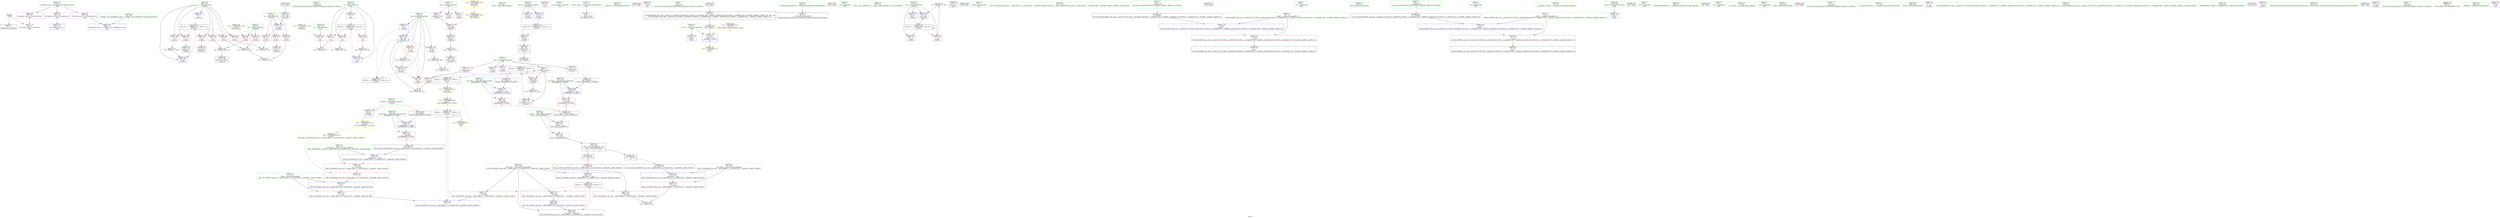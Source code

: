 digraph "SVFG" {
	label="SVFG";

	Node0x562f67ac82b0 [shape=record,color=grey,label="{NodeID: 0\nNullPtr}"];
	Node0x562f67ac82b0 -> Node0x562f67ad5320[style=solid];
	Node0x562f67ac82b0 -> Node0x562f67ada0c0[style=solid];
	Node0x562f67ad4460 [shape=record,color=red,label="{NodeID: 97\n126\<--91\n\<--n\n_Z5solvev\n}"];
	Node0x562f67ad4460 -> Node0x562f67ae1100[style=solid];
	Node0x562f67ad1bc0 [shape=record,color=green,label="{NodeID: 14\n146\<--1\n\<--dummyObj\nCan only get source location for instruction, argument, global var or function.}"];
	Node0x562f67aeefc0 [shape=record,color=yellow,style=double,label="{NodeID: 277\n37V_1 = ENCHI(MR_37V_0)\npts\{232 \}\nFun[main]}"];
	Node0x562f67aeefc0 -> Node0x562f67ad9470[style=dashed];
	Node0x562f67ad3fa0 [shape=record,color=red,label="{NodeID: 111\n139\<--138\n\<--arrayidx3\n_Z5solvev\n}"];
	Node0x562f67ad3fa0 -> Node0x562f67ad5ba0[style=solid];
	Node0x562f67ad2960 [shape=record,color=green,label="{NodeID: 28\n81\<--82\natan2\<--atan2_field_insensitive\n}"];
	Node0x562f67ad9b80 [shape=record,color=red,label="{NodeID: 125\n284\<--271\n\<--__tmp\n_ZSt8__fill_aIPiiEN9__gnu_cxx11__enable_ifIXsr11__is_scalarIT0_EE7__valueEvE6__typeET_S6_RKS3_\n}"];
	Node0x562f67ad9b80 -> Node0x562f67adb610[style=solid];
	Node0x562f67ad3610 [shape=record,color=green,label="{NodeID: 42\n200\<--201\n__first.addr\<--__first.addr_field_insensitive\n_ZSt4fillIPiiEvT_S1_RKT0_\n}"];
	Node0x562f67ad3610 -> Node0x562f67ad4140[style=solid];
	Node0x562f67ad3610 -> Node0x562f67adadf0[style=solid];
	Node0x562f67adfc00 [shape=record,color=grey,label="{NodeID: 222\n178 = Binary(177, 146, )\n}"];
	Node0x562f67adfc00 -> Node0x562f67adac50[style=solid];
	Node0x562f67ada770 [shape=record,color=blue,label="{NodeID: 139\n99\<--61\ni\<--\n_Z5solvev\n}"];
	Node0x562f67ada770 -> Node0x562f67aea760[style=dashed];
	Node0x562f67ad5220 [shape=record,color=green,label="{NodeID: 56\n32\<--300\n_GLOBAL__sub_I_BudAlNik_0_0.cpp\<--_GLOBAL__sub_I_BudAlNik_0_0.cpp_field_insensitive\n}"];
	Node0x562f67ad5220 -> Node0x562f67ad9fc0[style=solid];
	Node0x562f67af22c0 [shape=record,color=yellow,style=double,label="{NodeID: 319\n8V_2 = CSCHI(MR_8V_1)\npts\{16 \}\nCS[]|{<s0>7}}"];
	Node0x562f67af22c0:s0 -> Node0x562f67ae9860[style=dashed,color=blue];
	Node0x562f67ae1100 [shape=record,color=grey,label="{NodeID: 236\n127 = cmp(125, 126, )\n}"];
	Node0x562f67adb2d0 [shape=record,color=blue,label="{NodeID: 153\n265\<--262\n__first.addr\<--__first\n_ZSt8__fill_aIPiiEN9__gnu_cxx11__enable_ifIXsr11__is_scalarIT0_EE7__valueEvE6__typeET_S6_RKS3_\n}"];
	Node0x562f67adb2d0 -> Node0x562f67ae9360[style=dashed];
	Node0x562f67ad5e10 [shape=record,color=black,label="{NodeID: 70\n86\<--189\n_Z5solvev_ret\<--\n_Z5solvev\n|{<s0>18}}"];
	Node0x562f67ad5e10:s0 -> Node0x562f67affd80[style=solid,color=blue];
	Node0x562f67aff900 [shape=record,color=black,label="{NodeID: 333\n214 = PHI(293, )\n|{<s0>13}}"];
	Node0x562f67aff900:s0 -> Node0x562f67afed90[style=solid,color=red];
	Node0x562f67aec060 [shape=record,color=black,label="{NodeID: 250\nMR_39V_3 = PHI(MR_39V_4, MR_39V_2, )\npts\{234 \}\n}"];
	Node0x562f67aec060 -> Node0x562f67ad9500[style=dashed];
	Node0x562f67aec060 -> Node0x562f67ad95d0[style=dashed];
	Node0x562f67aec060 -> Node0x562f67ad96a0[style=dashed];
	Node0x562f67aec060 -> Node0x562f67adb200[style=dashed];
	Node0x562f67ad6970 [shape=record,color=purple,label="{NodeID: 84\n244\<--26\n\<--.str.5\nmain\n}"];
	Node0x562f67ad0680 [shape=record,color=green,label="{NodeID: 1\n7\<--1\n__dso_handle\<--dummyObj\nGlob }"];
	Node0x562f67ad4530 [shape=record,color=red,label="{NodeID: 98\n152\<--91\n\<--n\n_Z5solvev\n}"];
	Node0x562f67ad4530 -> Node0x562f67ae1280[style=solid];
	Node0x562f67ad1cc0 [shape=record,color=green,label="{NodeID: 15\n4\<--6\n_ZStL8__ioinit\<--_ZStL8__ioinit_field_insensitive\nGlob }"];
	Node0x562f67ad1cc0 -> Node0x562f67ad5fb0[style=solid];
	Node0x562f67ad4070 [shape=record,color=red,label="{NodeID: 112\n169\<--168\n\<--arrayidx13\n_Z5solvev\n}"];
	Node0x562f67ad4070 -> Node0x562f67adfd80[style=solid];
	Node0x562f67ad2a60 [shape=record,color=green,label="{NodeID: 29\n84\<--85\n_Z5solvev\<--_Z5solvev_field_insensitive\n}"];
	Node0x562f67ad9c50 [shape=record,color=red,label="{NodeID: 126\n277\<--276\n\<--\n_ZSt8__fill_aIPiiEN9__gnu_cxx11__enable_ifIXsr11__is_scalarIT0_EE7__valueEvE6__typeET_S6_RKS3_\n}"];
	Node0x562f67ad9c50 -> Node0x562f67adb540[style=solid];
	Node0x562f67ad36e0 [shape=record,color=green,label="{NodeID: 43\n202\<--203\n__last.addr\<--__last.addr_field_insensitive\n_ZSt4fillIPiiEvT_S1_RKT0_\n}"];
	Node0x562f67ad36e0 -> Node0x562f67ad4210[style=solid];
	Node0x562f67ad36e0 -> Node0x562f67adaec0[style=solid];
	Node0x562f67adfd80 [shape=record,color=grey,label="{NodeID: 223\n170 = Binary(169, 146, )\n}"];
	Node0x562f67adfd80 -> Node0x562f67adaab0[style=solid];
	Node0x562f67ada840 [shape=record,color=blue,label="{NodeID: 140\n95\<--134\nbal\<--sub\n_Z5solvev\n}"];
	Node0x562f67ada840 -> Node0x562f67ad4600[style=dashed];
	Node0x562f67ada840 -> Node0x562f67ad46d0[style=dashed];
	Node0x562f67ada840 -> Node0x562f67ad47a0[style=dashed];
	Node0x562f67ada840 -> Node0x562f67ada840[style=dashed];
	Node0x562f67ada840 -> Node0x562f67ada9e0[style=dashed];
	Node0x562f67ada840 -> Node0x562f67ae8960[style=dashed];
	Node0x562f67ad5320 [shape=record,color=black,label="{NodeID: 57\n2\<--3\ndummyVal\<--dummyVal\n}"];
	Node0x562f67ae1280 [shape=record,color=grey,label="{NodeID: 237\n153 = cmp(151, 152, )\n}"];
	Node0x562f67adb3a0 [shape=record,color=blue,label="{NodeID: 154\n267\<--263\n__last.addr\<--__last\n_ZSt8__fill_aIPiiEN9__gnu_cxx11__enable_ifIXsr11__is_scalarIT0_EE7__valueEvE6__typeET_S6_RKS3_\n}"];
	Node0x562f67adb3a0 -> Node0x562f67ad99e0[style=dashed];
	Node0x562f67ad5ee0 [shape=record,color=black,label="{NodeID: 71\n293\<--298\n_ZSt12__niter_baseIPiET_S1__ret\<--\n_ZSt12__niter_baseIPiET_S1_\n|{<s0>11|<s1>12}}"];
	Node0x562f67ad5ee0:s0 -> Node0x562f67aff640[style=solid,color=blue];
	Node0x562f67ad5ee0:s1 -> Node0x562f67aff900[style=solid,color=blue];
	Node0x562f67affa40 [shape=record,color=black,label="{NodeID: 334\n237 = PHI()\n}"];
	Node0x562f67ad6a40 [shape=record,color=purple,label="{NodeID: 85\n249\<--28\n\<--.str.6\nmain\n}"];
	Node0x562f67ad0710 [shape=record,color=green,label="{NodeID: 2\n9\<--1\n\<--dummyObj\nCan only get source location for instruction, argument, global var or function.}"];
	Node0x562f67ad4600 [shape=record,color=red,label="{NodeID: 99\n133\<--95\n\<--bal\n_Z5solvev\n}"];
	Node0x562f67ad4600 -> Node0x562f67ae0980[style=solid];
	Node0x562f67ad1dc0 [shape=record,color=green,label="{NodeID: 16\n8\<--10\n_ZL2PI\<--_ZL2PI_field_insensitive\nGlob }"];
	Node0x562f67ad1dc0 -> Node0x562f67ad9df0[style=solid];
	Node0x562f67ad1dc0 -> Node0x562f67ada1c0[style=solid];
	Node0x562f67aef180 [shape=record,color=yellow,style=double,label="{NodeID: 279\n24V_1 = ENCHI(MR_24V_0)\npts\{130000 \}\nFun[main]|{<s0>18}}"];
	Node0x562f67aef180:s0 -> Node0x562f67aeecf0[style=dashed,color=red];
	Node0x562f67ad4140 [shape=record,color=red,label="{NodeID: 113\n209\<--200\n\<--__first.addr\n_ZSt4fillIPiiEvT_S1_RKT0_\n|{<s0>11}}"];
	Node0x562f67ad4140:s0 -> Node0x562f67b00c70[style=solid,color=red];
	Node0x562f67ad2b60 [shape=record,color=green,label="{NodeID: 30\n87\<--88\nretval\<--retval_field_insensitive\n_Z5solvev\n}"];
	Node0x562f67ad2b60 -> Node0x562f67ad7150[style=solid];
	Node0x562f67ad2b60 -> Node0x562f67ada910[style=solid];
	Node0x562f67ad2b60 -> Node0x562f67adad20[style=solid];
	Node0x562f67ad9d20 [shape=record,color=red,label="{NodeID: 127\n298\<--295\n\<--__it.addr\n_ZSt12__niter_baseIPiET_S1_\n}"];
	Node0x562f67ad9d20 -> Node0x562f67ad5ee0[style=solid];
	Node0x562f67ad37b0 [shape=record,color=green,label="{NodeID: 44\n204\<--205\n__value.addr\<--__value.addr_field_insensitive\n_ZSt4fillIPiiEvT_S1_RKT0_\n}"];
	Node0x562f67ad37b0 -> Node0x562f67ad93e0[style=solid];
	Node0x562f67ad37b0 -> Node0x562f67adaf90[style=solid];
	Node0x562f67adff00 [shape=record,color=grey,label="{NodeID: 224\n166 = Binary(164, 165, )\n}"];
	Node0x562f67adff00 -> Node0x562f67ad5d40[style=solid];
	Node0x562f67ada910 [shape=record,color=blue,label="{NodeID: 141\n87\<--61\nretval\<--\n_Z5solvev\n}"];
	Node0x562f67ada910 -> Node0x562f67ae8460[style=dashed];
	Node0x562f67ad5420 [shape=record,color=black,label="{NodeID: 58\n43\<--44\n\<--_ZNSt8ios_base4InitD1Ev\nCan only get source location for instruction, argument, global var or function.}"];
	Node0x562f67af2580 [shape=record,color=yellow,style=double,label="{NodeID: 321\n2V_2 = CSCHI(MR_2V_1)\npts\{10 \}\nCS[]}"];
	Node0x562f67ae8460 [shape=record,color=black,label="{NodeID: 238\nMR_10V_3 = PHI(MR_10V_4, MR_10V_2, )\npts\{88 \}\n}"];
	Node0x562f67ae8460 -> Node0x562f67ad7150[style=dashed];
	Node0x562f67adb470 [shape=record,color=blue,label="{NodeID: 155\n269\<--264\n__value.addr\<--__value\n_ZSt8__fill_aIPiiEN9__gnu_cxx11__enable_ifIXsr11__is_scalarIT0_EE7__valueEvE6__typeET_S6_RKS3_\n}"];
	Node0x562f67adb470 -> Node0x562f67ad9ab0[style=dashed];
	Node0x562f67ad5fb0 [shape=record,color=purple,label="{NodeID: 72\n41\<--4\n\<--_ZStL8__ioinit\n__cxx_global_var_init\n}"];
	Node0x562f67affb10 [shape=record,color=black,label="{NodeID: 335\n245 = PHI()\n}"];
	Node0x562f67ad6b10 [shape=record,color=purple,label="{NodeID: 86\n305\<--30\nllvm.global_ctors_0\<--llvm.global_ctors\nGlob }"];
	Node0x562f67ad6b10 -> Node0x562f67ad9ec0[style=solid];
	Node0x562f67ad0ad0 [shape=record,color=green,label="{NodeID: 3\n17\<--1\n.str\<--dummyObj\nGlob }"];
	Node0x562f67aee5c0 [shape=record,color=yellow,style=double,label="{NodeID: 266\n8V_1 = ENCHI(MR_8V_0)\npts\{16 \}\nFun[_Z5solvev]|{<s0>7}}"];
	Node0x562f67aee5c0:s0 -> Node0x562f67aee130[style=dashed,color=red];
	Node0x562f67ad46d0 [shape=record,color=red,label="{NodeID: 100\n144\<--95\n\<--bal\n_Z5solvev\n}"];
	Node0x562f67ad46d0 -> Node0x562f67ae0380[style=solid];
	Node0x562f67ad1ec0 [shape=record,color=green,label="{NodeID: 17\n11\<--13\nbuf\<--buf_field_insensitive\nGlob }"];
	Node0x562f67ad1ec0 -> Node0x562f67ad6080[style=solid];
	Node0x562f67ad1ec0 -> Node0x562f67ad6150[style=solid];
	Node0x562f67ad1ec0 -> Node0x562f67ad6220[style=solid];
	Node0x562f67ad4210 [shape=record,color=red,label="{NodeID: 114\n213\<--202\n\<--__last.addr\n_ZSt4fillIPiiEvT_S1_RKT0_\n|{<s0>12}}"];
	Node0x562f67ad4210:s0 -> Node0x562f67b00c70[style=solid,color=red];
	Node0x562f67ad2c30 [shape=record,color=green,label="{NodeID: 31\n89\<--90\nsz\<--sz_field_insensitive\n_Z5solvev\n}"];
	Node0x562f67ad2c30 -> Node0x562f67ad7220[style=solid];
	Node0x562f67ad2c30 -> Node0x562f67ad72f0[style=solid];
	Node0x562f67ad9df0 [shape=record,color=blue,label="{NodeID: 128\n8\<--9\n_ZL2PI\<--\nGlob }"];
	Node0x562f67ad3880 [shape=record,color=green,label="{NodeID: 45\n211\<--212\n_ZSt12__niter_baseIPiET_S1_\<--_ZSt12__niter_baseIPiET_S1__field_insensitive\n}"];
	Node0x562f67ae0080 [shape=record,color=grey,label="{NodeID: 225\n173 = Binary(172, 146, )\n}"];
	Node0x562f67ae0080 -> Node0x562f67adab80[style=solid];
	Node0x562f67ada9e0 [shape=record,color=blue,label="{NodeID: 142\n95\<--162\nbal\<--inc\n_Z5solvev\n}"];
	Node0x562f67ada9e0 -> Node0x562f67ad4600[style=dashed];
	Node0x562f67ada9e0 -> Node0x562f67ada840[style=dashed];
	Node0x562f67ada9e0 -> Node0x562f67ae8960[style=dashed];
	Node0x562f67ad5520 [shape=record,color=black,label="{NodeID: 59\n228\<--61\nmain_ret\<--\nmain\n}"];
	Node0x562f67afd1d0 [shape=record,color=black,label="{NodeID: 322\n262 = PHI(210, )\n0th arg _ZSt8__fill_aIPiiEN9__gnu_cxx11__enable_ifIXsr11__is_scalarIT0_EE7__valueEvE6__typeET_S6_RKS3_ }"];
	Node0x562f67afd1d0 -> Node0x562f67adb2d0[style=solid];
	Node0x562f67ae8960 [shape=record,color=black,label="{NodeID: 239\nMR_18V_7 = PHI(MR_18V_3, MR_18V_4, )\npts\{96 \}\n}"];
	Node0x562f67adb540 [shape=record,color=blue,label="{NodeID: 156\n271\<--277\n__tmp\<--\n_ZSt8__fill_aIPiiEN9__gnu_cxx11__enable_ifIXsr11__is_scalarIT0_EE7__valueEvE6__typeET_S6_RKS3_\n}"];
	Node0x562f67adb540 -> Node0x562f67ad9b80[style=dashed];
	Node0x562f67ad6080 [shape=record,color=purple,label="{NodeID: 73\n102\<--11\n\<--buf\n_Z5solvev\n}"];
	Node0x562f67affbe0 [shape=record,color=black,label="{NodeID: 336\n248 = PHI()\n}"];
	Node0x562f67aed190 [shape=record,color=yellow,style=double,label="{NodeID: 253\n16V_1 = ENCHI(MR_16V_0)\npts\{94 \}\nFun[_ZSt8__fill_aIPiiEN9__gnu_cxx11__enable_ifIXsr11__is_scalarIT0_EE7__valueEvE6__typeET_S6_RKS3_]}"];
	Node0x562f67aed190 -> Node0x562f67ad9c50[style=dashed];
	Node0x562f67ad6c10 [shape=record,color=purple,label="{NodeID: 87\n306\<--30\nllvm.global_ctors_1\<--llvm.global_ctors\nGlob }"];
	Node0x562f67ad6c10 -> Node0x562f67ad9fc0[style=solid];
	Node0x562f67ad0b90 [shape=record,color=green,label="{NodeID: 4\n19\<--1\n_ZSt4cout\<--dummyObj\nGlob }"];
	Node0x562f67ad47a0 [shape=record,color=red,label="{NodeID: 101\n161\<--95\n\<--bal\n_Z5solvev\n}"];
	Node0x562f67ad47a0 -> Node0x562f67ae0500[style=solid];
	Node0x562f67ad1fc0 [shape=record,color=green,label="{NodeID: 18\n14\<--16\nhere\<--here_field_insensitive\nGlob }"];
	Node0x562f67ad1fc0 -> Node0x562f67ad62f0[style=solid];
	Node0x562f67ad1fc0 -> Node0x562f67ad63c0[style=solid];
	Node0x562f67ad1fc0 -> Node0x562f67ad6490[style=solid];
	Node0x562f67ad1fc0 -> Node0x562f67ad6560[style=solid];
	Node0x562f67ad1fc0 -> Node0x562f67ad6ee0[style=solid];
	Node0x562f67ad93e0 [shape=record,color=red,label="{NodeID: 115\n215\<--204\n\<--__value.addr\n_ZSt4fillIPiiEvT_S1_RKT0_\n|{<s0>13}}"];
	Node0x562f67ad93e0:s0 -> Node0x562f67affe90[style=solid,color=red];
	Node0x562f67ad2d00 [shape=record,color=green,label="{NodeID: 32\n91\<--92\nn\<--n_field_insensitive\n_Z5solvev\n}"];
	Node0x562f67ad2d00 -> Node0x562f67ad4390[style=solid];
	Node0x562f67ad2d00 -> Node0x562f67ad4460[style=solid];
	Node0x562f67ad2d00 -> Node0x562f67ad4530[style=solid];
	Node0x562f67ad2d00 -> Node0x562f67ada430[style=solid];
	Node0x562f67ad9ec0 [shape=record,color=blue,label="{NodeID: 129\n305\<--31\nllvm.global_ctors_0\<--\nGlob }"];
	Node0x562f67ad3980 [shape=record,color=green,label="{NodeID: 46\n217\<--218\n_ZSt8__fill_aIPiiEN9__gnu_cxx11__enable_ifIXsr11__is_scalarIT0_EE7__valueEvE6__typeET_S6_RKS3_\<--_ZSt8__fill_aIPiiEN9__gnu_cxx11__enable_ifIXsr11__is_scalarIT0_EE7__valueEvE6__typeET_S6_RKS3__field_insensitive\n}"];
	Node0x562f67ae0200 [shape=record,color=grey,label="{NodeID: 226\n151 = Binary(149, 150, )\n}"];
	Node0x562f67ae0200 -> Node0x562f67ae1280[style=solid];
	Node0x562f67adaab0 [shape=record,color=blue,label="{NodeID: 143\n168\<--170\narrayidx13\<--inc14\n_Z5solvev\n}"];
	Node0x562f67adaab0 -> Node0x562f67ae9860[style=dashed];
	Node0x562f67ad55f0 [shape=record,color=black,label="{NodeID: 60\n77\<--76\nconv\<--\n_ZSt5atan2IiiEN9__gnu_cxx11__promote_2IT_T0_NS0_9__promoteIS2_Xsr3std12__is_integerIS2_EE7__valueEE6__typeENS4_IS3_Xsr3std12__is_integerIS3_EE7__valueEE6__typeEE6__typeES2_S3_\n}"];
	Node0x562f67afed90 [shape=record,color=black,label="{NodeID: 323\n263 = PHI(214, )\n1st arg _ZSt8__fill_aIPiiEN9__gnu_cxx11__enable_ifIXsr11__is_scalarIT0_EE7__valueEvE6__typeET_S6_RKS3_ }"];
	Node0x562f67afed90 -> Node0x562f67adb3a0[style=solid];
	Node0x562f67ae8e60 [shape=record,color=black,label="{NodeID: 240\nMR_8V_2 = PHI(MR_8V_3, MR_8V_1, )\npts\{16 \}\n|{|<s1>13}}"];
	Node0x562f67ae8e60 -> Node0x562f67adb610[style=dashed];
	Node0x562f67ae8e60:s1 -> Node0x562f67af22c0[style=dashed,color=blue];
	Node0x562f67adb610 [shape=record,color=blue,label="{NodeID: 157\n285\<--284\n\<--\n_ZSt8__fill_aIPiiEN9__gnu_cxx11__enable_ifIXsr11__is_scalarIT0_EE7__valueEvE6__typeET_S6_RKS3_\n}"];
	Node0x562f67adb610 -> Node0x562f67ae8e60[style=dashed];
	Node0x562f67ad6150 [shape=record,color=purple,label="{NodeID: 74\n106\<--11\n\<--buf\n_Z5solvev\n}"];
	Node0x562f67affcb0 [shape=record,color=black,label="{NodeID: 337\n250 = PHI()\n}"];
	Node0x562f67ad6d10 [shape=record,color=purple,label="{NodeID: 88\n307\<--30\nllvm.global_ctors_2\<--llvm.global_ctors\nGlob }"];
	Node0x562f67ad6d10 -> Node0x562f67ada0c0[style=solid];
	Node0x562f67ad1480 [shape=record,color=green,label="{NodeID: 5\n20\<--1\n.str.2\<--dummyObj\nGlob }"];
	Node0x562f67aee7b0 [shape=record,color=yellow,style=double,label="{NodeID: 268\n12V_1 = ENCHI(MR_12V_0)\npts\{90 \}\nFun[_Z5solvev]}"];
	Node0x562f67aee7b0 -> Node0x562f67ad7220[style=dashed];
	Node0x562f67aee7b0 -> Node0x562f67ad72f0[style=dashed];
	Node0x562f67ad4870 [shape=record,color=red,label="{NodeID: 102\n172\<--97\n\<--ans\n_Z5solvev\n}"];
	Node0x562f67ad4870 -> Node0x562f67ae0080[style=solid];
	Node0x562f67ad20c0 [shape=record,color=green,label="{NodeID: 19\n30\<--34\nllvm.global_ctors\<--llvm.global_ctors_field_insensitive\nGlob }"];
	Node0x562f67ad20c0 -> Node0x562f67ad6b10[style=solid];
	Node0x562f67ad20c0 -> Node0x562f67ad6c10[style=solid];
	Node0x562f67ad20c0 -> Node0x562f67ad6d10[style=solid];
	Node0x562f67ad9470 [shape=record,color=red,label="{NodeID: 116\n241\<--231\n\<--t\nmain\n}"];
	Node0x562f67ad9470 -> Node0x562f67ae0b00[style=solid];
	Node0x562f67ad2dd0 [shape=record,color=green,label="{NodeID: 33\n93\<--94\nref.tmp\<--ref.tmp_field_insensitive\n_Z5solvev\n|{|<s1>7}}"];
	Node0x562f67ad2dd0 -> Node0x562f67ada500[style=solid];
	Node0x562f67ad2dd0:s1 -> Node0x562f67b00a40[style=solid,color=red];
	Node0x562f67ad9fc0 [shape=record,color=blue,label="{NodeID: 130\n306\<--32\nllvm.global_ctors_1\<--_GLOBAL__sub_I_BudAlNik_0_0.cpp\nGlob }"];
	Node0x562f67ad3a80 [shape=record,color=green,label="{NodeID: 47\n226\<--227\nmain\<--main_field_insensitive\n}"];
	Node0x562f67ae0380 [shape=record,color=grey,label="{NodeID: 227\n145 = Binary(144, 146, )\n}"];
	Node0x562f67ae0380 -> Node0x562f67ae0e00[style=solid];
	Node0x562f67adab80 [shape=record,color=blue,label="{NodeID: 144\n97\<--173\nans\<--inc15\n_Z5solvev\n}"];
	Node0x562f67adab80 -> Node0x562f67aea260[style=dashed];
	Node0x562f67ad56c0 [shape=record,color=black,label="{NodeID: 61\n79\<--78\nconv1\<--\n_ZSt5atan2IiiEN9__gnu_cxx11__promote_2IT_T0_NS0_9__promoteIS2_Xsr3std12__is_integerIS2_EE7__valueEE6__typeENS4_IS3_Xsr3std12__is_integerIS3_EE7__valueEE6__typeEE6__typeES2_S3_\n}"];
	Node0x562f67afee90 [shape=record,color=black,label="{NodeID: 324\n60 = PHI(67, )\n}"];
	Node0x562f67afee90 -> Node0x562f67ada1c0[style=solid];
	Node0x562f67ae9360 [shape=record,color=black,label="{NodeID: 241\nMR_44V_3 = PHI(MR_44V_4, MR_44V_2, )\npts\{266 \}\n}"];
	Node0x562f67ae9360 -> Node0x562f67ad9770[style=dashed];
	Node0x562f67ae9360 -> Node0x562f67ad9840[style=dashed];
	Node0x562f67ae9360 -> Node0x562f67ad9910[style=dashed];
	Node0x562f67ae9360 -> Node0x562f67adb6e0[style=dashed];
	Node0x562f67adb6e0 [shape=record,color=blue,label="{NodeID: 158\n265\<--289\n__first.addr\<--incdec.ptr\n_ZSt8__fill_aIPiiEN9__gnu_cxx11__enable_ifIXsr11__is_scalarIT0_EE7__valueEvE6__typeET_S6_RKS3_\n}"];
	Node0x562f67adb6e0 -> Node0x562f67ae9360[style=dashed];
	Node0x562f67ad6220 [shape=record,color=purple,label="{NodeID: 75\n138\<--11\narrayidx3\<--buf\n_Z5solvev\n}"];
	Node0x562f67ad6220 -> Node0x562f67ad3fa0[style=solid];
	Node0x562f67affd80 [shape=record,color=black,label="{NodeID: 338\n251 = PHI(86, )\n}"];
	Node0x562f67ad6e10 [shape=record,color=purple,label="{NodeID: 89\n289\<--288\nincdec.ptr\<--\n_ZSt8__fill_aIPiiEN9__gnu_cxx11__enable_ifIXsr11__is_scalarIT0_EE7__valueEvE6__typeET_S6_RKS3_\n}"];
	Node0x562f67ad6e10 -> Node0x562f67adb6e0[style=solid];
	Node0x562f67ad1510 [shape=record,color=green,label="{NodeID: 6\n22\<--1\n.str.3\<--dummyObj\nGlob }"];
	Node0x562f67ad4940 [shape=record,color=red,label="{NodeID: 103\n181\<--97\n\<--ans\n_Z5solvev\n}"];
	Node0x562f67ad21c0 [shape=record,color=green,label="{NodeID: 20\n35\<--36\n__cxx_global_var_init\<--__cxx_global_var_init_field_insensitive\n}"];
	Node0x562f67ad9500 [shape=record,color=red,label="{NodeID: 117\n240\<--233\n\<--i\nmain\n}"];
	Node0x562f67ad9500 -> Node0x562f67ae0b00[style=solid];
	Node0x562f67ad2ea0 [shape=record,color=green,label="{NodeID: 34\n95\<--96\nbal\<--bal_field_insensitive\n_Z5solvev\n}"];
	Node0x562f67ad2ea0 -> Node0x562f67ad4600[style=solid];
	Node0x562f67ad2ea0 -> Node0x562f67ad46d0[style=solid];
	Node0x562f67ad2ea0 -> Node0x562f67ad47a0[style=solid];
	Node0x562f67ad2ea0 -> Node0x562f67ada5d0[style=solid];
	Node0x562f67ad2ea0 -> Node0x562f67ada840[style=solid];
	Node0x562f67ad2ea0 -> Node0x562f67ada9e0[style=solid];
	Node0x562f67ada0c0 [shape=record,color=blue, style = dotted,label="{NodeID: 131\n307\<--3\nllvm.global_ctors_2\<--dummyVal\nGlob }"];
	Node0x562f67ad4ba0 [shape=record,color=green,label="{NodeID: 48\n229\<--230\nretval\<--retval_field_insensitive\nmain\n}"];
	Node0x562f67ad4ba0 -> Node0x562f67adb060[style=solid];
	Node0x562f67ae0500 [shape=record,color=grey,label="{NodeID: 228\n162 = Binary(161, 146, )\n}"];
	Node0x562f67ae0500 -> Node0x562f67ada9e0[style=solid];
	Node0x562f67adac50 [shape=record,color=blue,label="{NodeID: 145\n99\<--178\ni\<--inc17\n_Z5solvev\n}"];
	Node0x562f67adac50 -> Node0x562f67aea760[style=dashed];
	Node0x562f67ad5790 [shape=record,color=black,label="{NodeID: 62\n67\<--80\n_ZSt5atan2IiiEN9__gnu_cxx11__promote_2IT_T0_NS0_9__promoteIS2_Xsr3std12__is_integerIS2_EE7__valueEE6__typeENS4_IS3_Xsr3std12__is_integerIS3_EE7__valueEE6__typeEE6__typeES2_S3__ret\<--call\n_ZSt5atan2IiiEN9__gnu_cxx11__promote_2IT_T0_NS0_9__promoteIS2_Xsr3std12__is_integerIS2_EE7__valueEE6__typeENS4_IS3_Xsr3std12__is_integerIS3_EE7__valueEE6__typeEE6__typeES2_S3_\n|{<s0>3}}"];
	Node0x562f67ad5790:s0 -> Node0x562f67afee90[style=solid,color=blue];
	Node0x562f67aff030 [shape=record,color=black,label="{NodeID: 325\n182 = PHI()\n}"];
	Node0x562f67ae9860 [shape=record,color=black,label="{NodeID: 242\nMR_8V_3 = PHI(MR_8V_5, MR_8V_2, )\npts\{16 \}\n|{|<s4>18}}"];
	Node0x562f67ae9860 -> Node0x562f67ad3ed0[style=dashed];
	Node0x562f67ae9860 -> Node0x562f67ad4070[style=dashed];
	Node0x562f67ae9860 -> Node0x562f67adaab0[style=dashed];
	Node0x562f67ae9860 -> Node0x562f67ae9860[style=dashed];
	Node0x562f67ae9860:s4 -> Node0x562f67aebb60[style=dashed,color=blue];
	Node0x562f67adb7b0 [shape=record,color=blue,label="{NodeID: 159\n295\<--294\n__it.addr\<--__it\n_ZSt12__niter_baseIPiET_S1_\n}"];
	Node0x562f67adb7b0 -> Node0x562f67ad9d20[style=dashed];
	Node0x562f67ad62f0 [shape=record,color=purple,label="{NodeID: 76\n114\<--14\n\<--here\n_Z5solvev\n}"];
	Node0x562f67affe90 [shape=record,color=black,label="{NodeID: 339\n264 = PHI(215, )\n2nd arg _ZSt8__fill_aIPiiEN9__gnu_cxx11__enable_ifIXsr11__is_scalarIT0_EE7__valueEvE6__typeET_S6_RKS3_ }"];
	Node0x562f67affe90 -> Node0x562f67adb470[style=solid];
	Node0x562f67ad6ee0 [shape=record,color=purple,label="{NodeID: 90\n115\<--14\nadd.ptr\<--here\n_Z5solvev\n|{<s0>7}}"];
	Node0x562f67ad6ee0:s0 -> Node0x562f67b003f0[style=solid,color=red];
	Node0x562f67ad15a0 [shape=record,color=green,label="{NodeID: 7\n24\<--1\n.str.4\<--dummyObj\nGlob }"];
	Node0x562f67ad4a10 [shape=record,color=red,label="{NodeID: 104\n125\<--99\n\<--i\n_Z5solvev\n}"];
	Node0x562f67ad4a10 -> Node0x562f67ae1100[style=solid];
	Node0x562f67ad22c0 [shape=record,color=green,label="{NodeID: 21\n39\<--40\n_ZNSt8ios_base4InitC1Ev\<--_ZNSt8ios_base4InitC1Ev_field_insensitive\n}"];
	Node0x562f67ad95d0 [shape=record,color=red,label="{NodeID: 118\n246\<--233\n\<--i\nmain\n}"];
	Node0x562f67ad95d0 -> Node0x562f67ae0680[style=solid];
	Node0x562f67ad2f70 [shape=record,color=green,label="{NodeID: 35\n97\<--98\nans\<--ans_field_insensitive\n_Z5solvev\n}"];
	Node0x562f67ad2f70 -> Node0x562f67ad4870[style=solid];
	Node0x562f67ad2f70 -> Node0x562f67ad4940[style=solid];
	Node0x562f67ad2f70 -> Node0x562f67ada6a0[style=solid];
	Node0x562f67ad2f70 -> Node0x562f67adab80[style=solid];
	Node0x562f67ada1c0 [shape=record,color=blue,label="{NodeID: 132\n8\<--60\n_ZL2PI\<--call\n__cxx_global_var_init.1\n|{<s0>20}}"];
	Node0x562f67ada1c0:s0 -> Node0x562f67af2580[style=dashed,color=blue];
	Node0x562f67ad4c70 [shape=record,color=green,label="{NodeID: 49\n231\<--232\nt\<--t_field_insensitive\nmain\n}"];
	Node0x562f67ad4c70 -> Node0x562f67ad9470[style=solid];
	Node0x562f67ae0680 [shape=record,color=grey,label="{NodeID: 229\n247 = Binary(246, 146, )\n}"];
	Node0x562f67adad20 [shape=record,color=blue,label="{NodeID: 146\n87\<--61\nretval\<--\n_Z5solvev\n}"];
	Node0x562f67adad20 -> Node0x562f67ae8460[style=dashed];
	Node0x562f67ad5860 [shape=record,color=black,label="{NodeID: 63\n110\<--107\nconv\<--call1\n_Z5solvev\n}"];
	Node0x562f67ad5860 -> Node0x562f67ada430[style=solid];
	Node0x562f67aff100 [shape=record,color=black,label="{NodeID: 326\n42 = PHI()\n}"];
	Node0x562f67ad63c0 [shape=record,color=purple,label="{NodeID: 77\n117\<--14\n\<--here\n_Z5solvev\n|{<s0>7}}"];
	Node0x562f67ad63c0:s0 -> Node0x562f67b002b0[style=solid,color=red];
	Node0x562f67b00030 [shape=record,color=black,label="{NodeID: 340\n68 = PHI(61, )\n0th arg _ZSt5atan2IiiEN9__gnu_cxx11__promote_2IT_T0_NS0_9__promoteIS2_Xsr3std12__is_integerIS2_EE7__valueEE6__typeENS4_IS3_Xsr3std12__is_integerIS3_EE7__valueEE6__typeEE6__typeES2_S3_ }"];
	Node0x562f67b00030 -> Node0x562f67ada290[style=solid];
	Node0x562f67ad6fb0 [shape=record,color=red,label="{NodeID: 91\n76\<--70\n\<--__y.addr\n_ZSt5atan2IiiEN9__gnu_cxx11__promote_2IT_T0_NS0_9__promoteIS2_Xsr3std12__is_integerIS2_EE7__valueEE6__typeENS4_IS3_Xsr3std12__is_integerIS3_EE7__valueEE6__typeEE6__typeES2_S3_\n}"];
	Node0x562f67ad6fb0 -> Node0x562f67ad55f0[style=solid];
	Node0x562f67ad1630 [shape=record,color=green,label="{NodeID: 8\n26\<--1\n.str.5\<--dummyObj\nGlob }"];
	Node0x562f67ad4ae0 [shape=record,color=red,label="{NodeID: 105\n129\<--99\n\<--i\n_Z5solvev\n}"];
	Node0x562f67ad4ae0 -> Node0x562f67ad5a00[style=solid];
	Node0x562f67ad23c0 [shape=record,color=green,label="{NodeID: 22\n45\<--46\n__cxa_atexit\<--__cxa_atexit_field_insensitive\n}"];
	Node0x562f67ad96a0 [shape=record,color=red,label="{NodeID: 119\n253\<--233\n\<--i\nmain\n}"];
	Node0x562f67ad96a0 -> Node0x562f67ae0800[style=solid];
	Node0x562f67ad3040 [shape=record,color=green,label="{NodeID: 36\n99\<--100\ni\<--i_field_insensitive\n_Z5solvev\n}"];
	Node0x562f67ad3040 -> Node0x562f67ad4a10[style=solid];
	Node0x562f67ad3040 -> Node0x562f67ad4ae0[style=solid];
	Node0x562f67ad3040 -> Node0x562f67ad3b90[style=solid];
	Node0x562f67ad3040 -> Node0x562f67ad3c60[style=solid];
	Node0x562f67ad3040 -> Node0x562f67ad3d30[style=solid];
	Node0x562f67ad3040 -> Node0x562f67ad3e00[style=solid];
	Node0x562f67ad3040 -> Node0x562f67ada770[style=solid];
	Node0x562f67ad3040 -> Node0x562f67adac50[style=solid];
	Node0x562f67ada290 [shape=record,color=blue,label="{NodeID: 133\n70\<--68\n__y.addr\<--__y\n_ZSt5atan2IiiEN9__gnu_cxx11__promote_2IT_T0_NS0_9__promoteIS2_Xsr3std12__is_integerIS2_EE7__valueEE6__typeENS4_IS3_Xsr3std12__is_integerIS3_EE7__valueEE6__typeEE6__typeES2_S3_\n}"];
	Node0x562f67ada290 -> Node0x562f67ad6fb0[style=dashed];
	Node0x562f67ad4d40 [shape=record,color=green,label="{NodeID: 50\n233\<--234\ni\<--i_field_insensitive\nmain\n}"];
	Node0x562f67ad4d40 -> Node0x562f67ad9500[style=solid];
	Node0x562f67ad4d40 -> Node0x562f67ad95d0[style=solid];
	Node0x562f67ad4d40 -> Node0x562f67ad96a0[style=solid];
	Node0x562f67ad4d40 -> Node0x562f67adb130[style=solid];
	Node0x562f67ad4d40 -> Node0x562f67adb200[style=solid];
	Node0x562f67ae0800 [shape=record,color=grey,label="{NodeID: 230\n254 = Binary(253, 146, )\n}"];
	Node0x562f67ae0800 -> Node0x562f67adb200[style=solid];
	Node0x562f67adadf0 [shape=record,color=blue,label="{NodeID: 147\n200\<--197\n__first.addr\<--__first\n_ZSt4fillIPiiEvT_S1_RKT0_\n}"];
	Node0x562f67adadf0 -> Node0x562f67ad4140[style=dashed];
	Node0x562f67ad5930 [shape=record,color=black,label="{NodeID: 64\n113\<--112\nidx.ext\<--\n_Z5solvev\n}"];
	Node0x562f67aff1d0 [shape=record,color=black,label="{NodeID: 327\n80 = PHI()\n}"];
	Node0x562f67aff1d0 -> Node0x562f67ad5790[style=solid];
	Node0x562f67aea260 [shape=record,color=black,label="{NodeID: 244\nMR_20V_3 = PHI(MR_20V_5, MR_20V_2, )\npts\{98 \}\n}"];
	Node0x562f67aea260 -> Node0x562f67ad4870[style=dashed];
	Node0x562f67aea260 -> Node0x562f67ad4940[style=dashed];
	Node0x562f67aea260 -> Node0x562f67adab80[style=dashed];
	Node0x562f67aea260 -> Node0x562f67aea260[style=dashed];
	Node0x562f67ad6490 [shape=record,color=purple,label="{NodeID: 78\n131\<--14\narrayidx\<--here\n_Z5solvev\n}"];
	Node0x562f67ad6490 -> Node0x562f67ad3ed0[style=solid];
	Node0x562f67b00170 [shape=record,color=black,label="{NodeID: 341\n69 = PHI(62, )\n1st arg _ZSt5atan2IiiEN9__gnu_cxx11__promote_2IT_T0_NS0_9__promoteIS2_Xsr3std12__is_integerIS2_EE7__valueEE6__typeENS4_IS3_Xsr3std12__is_integerIS3_EE7__valueEE6__typeEE6__typeES2_S3_ }"];
	Node0x562f67b00170 -> Node0x562f67ada360[style=solid];
	Node0x562f67ad7080 [shape=record,color=red,label="{NodeID: 92\n78\<--72\n\<--__x.addr\n_ZSt5atan2IiiEN9__gnu_cxx11__promote_2IT_T0_NS0_9__promoteIS2_Xsr3std12__is_integerIS2_EE7__valueEE6__typeENS4_IS3_Xsr3std12__is_integerIS3_EE7__valueEE6__typeEE6__typeES2_S3_\n}"];
	Node0x562f67ad7080 -> Node0x562f67ad56c0[style=solid];
	Node0x562f67ad16c0 [shape=record,color=green,label="{NodeID: 9\n28\<--1\n.str.6\<--dummyObj\nGlob }"];
	Node0x562f67ad3b90 [shape=record,color=red,label="{NodeID: 106\n136\<--99\n\<--i\n_Z5solvev\n}"];
	Node0x562f67ad3b90 -> Node0x562f67ad5ad0[style=solid];
	Node0x562f67ad24c0 [shape=record,color=green,label="{NodeID: 23\n44\<--50\n_ZNSt8ios_base4InitD1Ev\<--_ZNSt8ios_base4InitD1Ev_field_insensitive\n}"];
	Node0x562f67ad24c0 -> Node0x562f67ad5420[style=solid];
	Node0x562f67ad9770 [shape=record,color=red,label="{NodeID: 120\n280\<--265\n\<--__first.addr\n_ZSt8__fill_aIPiiEN9__gnu_cxx11__enable_ifIXsr11__is_scalarIT0_EE7__valueEvE6__typeET_S6_RKS3_\n}"];
	Node0x562f67ad9770 -> Node0x562f67ae0c80[style=solid];
	Node0x562f67ad3110 [shape=record,color=green,label="{NodeID: 37\n104\<--105\nscanf\<--scanf_field_insensitive\n}"];
	Node0x562f67ada360 [shape=record,color=blue,label="{NodeID: 134\n72\<--69\n__x.addr\<--__x\n_ZSt5atan2IiiEN9__gnu_cxx11__promote_2IT_T0_NS0_9__promoteIS2_Xsr3std12__is_integerIS2_EE7__valueEE6__typeENS4_IS3_Xsr3std12__is_integerIS3_EE7__valueEE6__typeEE6__typeES2_S3_\n}"];
	Node0x562f67ada360 -> Node0x562f67ad7080[style=dashed];
	Node0x562f67ad4e10 [shape=record,color=green,label="{NodeID: 51\n265\<--266\n__first.addr\<--__first.addr_field_insensitive\n_ZSt8__fill_aIPiiEN9__gnu_cxx11__enable_ifIXsr11__is_scalarIT0_EE7__valueEvE6__typeET_S6_RKS3_\n}"];
	Node0x562f67ad4e10 -> Node0x562f67ad9770[style=solid];
	Node0x562f67ad4e10 -> Node0x562f67ad9840[style=solid];
	Node0x562f67ad4e10 -> Node0x562f67ad9910[style=solid];
	Node0x562f67ad4e10 -> Node0x562f67adb2d0[style=solid];
	Node0x562f67ad4e10 -> Node0x562f67adb6e0[style=solid];
	Node0x562f67ae0980 [shape=record,color=grey,label="{NodeID: 231\n134 = Binary(133, 132, )\n}"];
	Node0x562f67ae0980 -> Node0x562f67ada840[style=solid];
	Node0x562f67adaec0 [shape=record,color=blue,label="{NodeID: 148\n202\<--198\n__last.addr\<--__last\n_ZSt4fillIPiiEvT_S1_RKT0_\n}"];
	Node0x562f67adaec0 -> Node0x562f67ad4210[style=dashed];
	Node0x562f67ad5a00 [shape=record,color=black,label="{NodeID: 65\n130\<--129\nidxprom\<--\n_Z5solvev\n}"];
	Node0x562f67aff2a0 [shape=record,color=black,label="{NodeID: 328\n103 = PHI()\n}"];
	Node0x562f67aea760 [shape=record,color=black,label="{NodeID: 245\nMR_22V_3 = PHI(MR_22V_4, MR_22V_2, )\npts\{100 \}\n}"];
	Node0x562f67aea760 -> Node0x562f67ad4a10[style=dashed];
	Node0x562f67aea760 -> Node0x562f67ad4ae0[style=dashed];
	Node0x562f67aea760 -> Node0x562f67ad3b90[style=dashed];
	Node0x562f67aea760 -> Node0x562f67ad3c60[style=dashed];
	Node0x562f67aea760 -> Node0x562f67ad3d30[style=dashed];
	Node0x562f67aea760 -> Node0x562f67ad3e00[style=dashed];
	Node0x562f67aea760 -> Node0x562f67adac50[style=dashed];
	Node0x562f67ad6560 [shape=record,color=purple,label="{NodeID: 79\n168\<--14\narrayidx13\<--here\n_Z5solvev\n}"];
	Node0x562f67ad6560 -> Node0x562f67ad4070[style=solid];
	Node0x562f67ad6560 -> Node0x562f67adaab0[style=solid];
	Node0x562f67b002b0 [shape=record,color=black,label="{NodeID: 342\n197 = PHI(117, )\n0th arg _ZSt4fillIPiiEvT_S1_RKT0_ }"];
	Node0x562f67b002b0 -> Node0x562f67adadf0[style=solid];
	Node0x562f67ad7150 [shape=record,color=red,label="{NodeID: 93\n189\<--87\n\<--retval\n_Z5solvev\n}"];
	Node0x562f67ad7150 -> Node0x562f67ad5e10[style=solid];
	Node0x562f67ad17c0 [shape=record,color=green,label="{NodeID: 10\n31\<--1\n\<--dummyObj\nCan only get source location for instruction, argument, global var or function.}"];
	Node0x562f67ad3c60 [shape=record,color=red,label="{NodeID: 107\n149\<--99\n\<--i\n_Z5solvev\n}"];
	Node0x562f67ad3c60 -> Node0x562f67ae0200[style=solid];
	Node0x562f67ad25c0 [shape=record,color=green,label="{NodeID: 24\n57\<--58\n__cxx_global_var_init.1\<--__cxx_global_var_init.1_field_insensitive\n}"];
	Node0x562f67ad9840 [shape=record,color=red,label="{NodeID: 121\n285\<--265\n\<--__first.addr\n_ZSt8__fill_aIPiiEN9__gnu_cxx11__enable_ifIXsr11__is_scalarIT0_EE7__valueEvE6__typeET_S6_RKS3_\n}"];
	Node0x562f67ad9840 -> Node0x562f67adb610[style=solid];
	Node0x562f67ad3210 [shape=record,color=green,label="{NodeID: 38\n108\<--109\nstrlen\<--strlen_field_insensitive\n}"];
	Node0x562f67ada430 [shape=record,color=blue,label="{NodeID: 135\n91\<--110\nn\<--conv\n_Z5solvev\n}"];
	Node0x562f67ada430 -> Node0x562f67ad4390[style=dashed];
	Node0x562f67ada430 -> Node0x562f67ad4460[style=dashed];
	Node0x562f67ada430 -> Node0x562f67ad4530[style=dashed];
	Node0x562f67ad4ee0 [shape=record,color=green,label="{NodeID: 52\n267\<--268\n__last.addr\<--__last.addr_field_insensitive\n_ZSt8__fill_aIPiiEN9__gnu_cxx11__enable_ifIXsr11__is_scalarIT0_EE7__valueEvE6__typeET_S6_RKS3_\n}"];
	Node0x562f67ad4ee0 -> Node0x562f67ad99e0[style=solid];
	Node0x562f67ad4ee0 -> Node0x562f67adb3a0[style=solid];
	Node0x562f67ae0b00 [shape=record,color=grey,label="{NodeID: 232\n242 = cmp(240, 241, )\n}"];
	Node0x562f67adaf90 [shape=record,color=blue,label="{NodeID: 149\n204\<--199\n__value.addr\<--__value\n_ZSt4fillIPiiEvT_S1_RKT0_\n}"];
	Node0x562f67adaf90 -> Node0x562f67ad93e0[style=dashed];
	Node0x562f67ad5ad0 [shape=record,color=black,label="{NodeID: 66\n137\<--136\nidxprom2\<--\n_Z5solvev\n}"];
	Node0x562f67aff370 [shape=record,color=black,label="{NodeID: 329\n107 = PHI()\n}"];
	Node0x562f67aff370 -> Node0x562f67ad5860[style=solid];
	Node0x562f67ad6630 [shape=record,color=purple,label="{NodeID: 80\n101\<--17\n\<--.str\n_Z5solvev\n}"];
	Node0x562f67b003f0 [shape=record,color=black,label="{NodeID: 343\n198 = PHI(115, )\n1st arg _ZSt4fillIPiiEvT_S1_RKT0_ }"];
	Node0x562f67b003f0 -> Node0x562f67adaec0[style=solid];
	Node0x562f67aee020 [shape=record,color=yellow,style=double,label="{NodeID: 260\n2V_1 = ENCHI(MR_2V_0)\npts\{10 \}\nFun[_GLOBAL__sub_I_BudAlNik_0_0.cpp]|{<s0>20}}"];
	Node0x562f67aee020:s0 -> Node0x562f67ada1c0[style=dashed,color=red];
	Node0x562f67ad7220 [shape=record,color=red,label="{NodeID: 94\n150\<--89\n\<--sz\n_Z5solvev\n}"];
	Node0x562f67ad7220 -> Node0x562f67ae0200[style=solid];
	Node0x562f67ad18c0 [shape=record,color=green,label="{NodeID: 11\n61\<--1\n\<--dummyObj\nCan only get source location for instruction, argument, global var or function.|{<s0>3}}"];
	Node0x562f67ad18c0:s0 -> Node0x562f67b00030[style=solid,color=red];
	Node0x562f67aeecf0 [shape=record,color=yellow,style=double,label="{NodeID: 274\n24V_1 = ENCHI(MR_24V_0)\npts\{130000 \}\nFun[_Z5solvev]}"];
	Node0x562f67aeecf0 -> Node0x562f67ad3fa0[style=dashed];
	Node0x562f67ad3d30 [shape=record,color=red,label="{NodeID: 108\n164\<--99\n\<--i\n_Z5solvev\n}"];
	Node0x562f67ad3d30 -> Node0x562f67adff00[style=solid];
	Node0x562f67ad26c0 [shape=record,color=green,label="{NodeID: 25\n63\<--64\n_ZSt5atan2IiiEN9__gnu_cxx11__promote_2IT_T0_NS0_9__promoteIS2_Xsr3std12__is_integerIS2_EE7__valueEE6__typeENS4_IS3_Xsr3std12__is_integerIS3_EE7__valueEE6__typeEE6__typeES2_S3_\<--_ZSt5atan2IiiEN9__gnu_cxx11__promote_2IT_T0_NS0_9__promoteIS2_Xsr3std12__is_integerIS2_EE7__valueEE6__typeENS4_IS3_Xsr3std12__is_integerIS3_EE7__valueEE6__typeEE6__typeES2_S3__field_insensitive\n}"];
	Node0x562f67ad9910 [shape=record,color=red,label="{NodeID: 122\n288\<--265\n\<--__first.addr\n_ZSt8__fill_aIPiiEN9__gnu_cxx11__enable_ifIXsr11__is_scalarIT0_EE7__valueEvE6__typeET_S6_RKS3_\n}"];
	Node0x562f67ad9910 -> Node0x562f67ad6e10[style=solid];
	Node0x562f67ad3310 [shape=record,color=green,label="{NodeID: 39\n119\<--120\n_ZSt4fillIPiiEvT_S1_RKT0_\<--_ZSt4fillIPiiEvT_S1_RKT0__field_insensitive\n}"];
	Node0x562f67ada500 [shape=record,color=blue,label="{NodeID: 136\n93\<--61\nref.tmp\<--\n_Z5solvev\n|{<s0>7}}"];
	Node0x562f67ada500:s0 -> Node0x562f67aee240[style=dashed,color=red];
	Node0x562f67ad4fb0 [shape=record,color=green,label="{NodeID: 53\n269\<--270\n__value.addr\<--__value.addr_field_insensitive\n_ZSt8__fill_aIPiiEN9__gnu_cxx11__enable_ifIXsr11__is_scalarIT0_EE7__valueEvE6__typeET_S6_RKS3_\n}"];
	Node0x562f67ad4fb0 -> Node0x562f67ad9ab0[style=solid];
	Node0x562f67ad4fb0 -> Node0x562f67adb470[style=solid];
	Node0x562f67ae0c80 [shape=record,color=grey,label="{NodeID: 233\n282 = cmp(280, 281, )\n}"];
	Node0x562f67adb060 [shape=record,color=blue,label="{NodeID: 150\n229\<--61\nretval\<--\nmain\n}"];
	Node0x562f67ad5ba0 [shape=record,color=black,label="{NodeID: 67\n140\<--139\nconv4\<--\n_Z5solvev\n}"];
	Node0x562f67ad5ba0 -> Node0x562f67ae0f80[style=solid];
	Node0x562f67aff4a0 [shape=record,color=black,label="{NodeID: 330\n156 = PHI()\n}"];
	Node0x562f67ad6700 [shape=record,color=purple,label="{NodeID: 81\n155\<--20\n\<--.str.2\n_Z5solvev\n}"];
	Node0x562f67b00a40 [shape=record,color=black,label="{NodeID: 344\n199 = PHI(93, )\n2nd arg _ZSt4fillIPiiEvT_S1_RKT0_ }"];
	Node0x562f67b00a40 -> Node0x562f67adaf90[style=solid];
	Node0x562f67aee130 [shape=record,color=yellow,style=double,label="{NodeID: 261\n8V_1 = ENCHI(MR_8V_0)\npts\{16 \}\nFun[_ZSt4fillIPiiEvT_S1_RKT0_]|{<s0>13}}"];
	Node0x562f67aee130:s0 -> Node0x562f67ae8e60[style=dashed,color=red];
	Node0x562f67ad72f0 [shape=record,color=red,label="{NodeID: 95\n165\<--89\n\<--sz\n_Z5solvev\n}"];
	Node0x562f67ad72f0 -> Node0x562f67adff00[style=solid];
	Node0x562f67ad19c0 [shape=record,color=green,label="{NodeID: 12\n62\<--1\n\<--dummyObj\nCan only get source location for instruction, argument, global var or function.|{<s0>3}}"];
	Node0x562f67ad19c0:s0 -> Node0x562f67b00170[style=solid,color=red];
	Node0x562f67ad3e00 [shape=record,color=red,label="{NodeID: 109\n177\<--99\n\<--i\n_Z5solvev\n}"];
	Node0x562f67ad3e00 -> Node0x562f67adfc00[style=solid];
	Node0x562f67ad27c0 [shape=record,color=green,label="{NodeID: 26\n70\<--71\n__y.addr\<--__y.addr_field_insensitive\n_ZSt5atan2IiiEN9__gnu_cxx11__promote_2IT_T0_NS0_9__promoteIS2_Xsr3std12__is_integerIS2_EE7__valueEE6__typeENS4_IS3_Xsr3std12__is_integerIS3_EE7__valueEE6__typeEE6__typeES2_S3_\n}"];
	Node0x562f67ad27c0 -> Node0x562f67ad6fb0[style=solid];
	Node0x562f67ad27c0 -> Node0x562f67ada290[style=solid];
	Node0x562f67ad99e0 [shape=record,color=red,label="{NodeID: 123\n281\<--267\n\<--__last.addr\n_ZSt8__fill_aIPiiEN9__gnu_cxx11__enable_ifIXsr11__is_scalarIT0_EE7__valueEvE6__typeET_S6_RKS3_\n}"];
	Node0x562f67ad99e0 -> Node0x562f67ae0c80[style=solid];
	Node0x562f67ad3410 [shape=record,color=green,label="{NodeID: 40\n157\<--158\n_ZStlsISt11char_traitsIcEERSt13basic_ostreamIcT_ES5_PKc\<--_ZStlsISt11char_traitsIcEERSt13basic_ostreamIcT_ES5_PKc_field_insensitive\n}"];
	Node0x562f67ada5d0 [shape=record,color=blue,label="{NodeID: 137\n95\<--61\nbal\<--\n_Z5solvev\n}"];
	Node0x562f67ada5d0 -> Node0x562f67ad4600[style=dashed];
	Node0x562f67ada5d0 -> Node0x562f67ada840[style=dashed];
	Node0x562f67ada5d0 -> Node0x562f67ae8960[style=dashed];
	Node0x562f67ad5080 [shape=record,color=green,label="{NodeID: 54\n271\<--272\n__tmp\<--__tmp_field_insensitive\n_ZSt8__fill_aIPiiEN9__gnu_cxx11__enable_ifIXsr11__is_scalarIT0_EE7__valueEvE6__typeET_S6_RKS3_\n}"];
	Node0x562f67ad5080 -> Node0x562f67ad9b80[style=solid];
	Node0x562f67ad5080 -> Node0x562f67adb540[style=solid];
	Node0x562f67ae0e00 [shape=record,color=grey,label="{NodeID: 234\n147 = cmp(143, 145, )\n}"];
	Node0x562f67adb130 [shape=record,color=blue,label="{NodeID: 151\n233\<--61\ni\<--\nmain\n}"];
	Node0x562f67adb130 -> Node0x562f67aec060[style=dashed];
	Node0x562f67ad5c70 [shape=record,color=black,label="{NodeID: 68\n143\<--141\nconv6\<--cmp5\n_Z5solvev\n}"];
	Node0x562f67ad5c70 -> Node0x562f67ae0e00[style=solid];
	Node0x562f67aff570 [shape=record,color=black,label="{NodeID: 331\n186 = PHI()\n}"];
	Node0x562f67ad67d0 [shape=record,color=purple,label="{NodeID: 82\n185\<--22\n\<--.str.3\n_Z5solvev\n}"];
	Node0x562f67b00c70 [shape=record,color=black,label="{NodeID: 345\n294 = PHI(209, 213, )\n0th arg _ZSt12__niter_baseIPiET_S1_ }"];
	Node0x562f67b00c70 -> Node0x562f67adb7b0[style=solid];
	Node0x562f67aee240 [shape=record,color=yellow,style=double,label="{NodeID: 262\n16V_1 = ENCHI(MR_16V_0)\npts\{94 \}\nFun[_ZSt4fillIPiiEvT_S1_RKT0_]|{<s0>13}}"];
	Node0x562f67aee240:s0 -> Node0x562f67aed190[style=dashed,color=red];
	Node0x562f67ad4390 [shape=record,color=red,label="{NodeID: 96\n112\<--91\n\<--n\n_Z5solvev\n}"];
	Node0x562f67ad4390 -> Node0x562f67ad5930[style=solid];
	Node0x562f67ad1ac0 [shape=record,color=green,label="{NodeID: 13\n142\<--1\n\<--dummyObj\nCan only get source location for instruction, argument, global var or function.}"];
	Node0x562f67ad3ed0 [shape=record,color=red,label="{NodeID: 110\n132\<--131\n\<--arrayidx\n_Z5solvev\n}"];
	Node0x562f67ad3ed0 -> Node0x562f67ae0980[style=solid];
	Node0x562f67ad2890 [shape=record,color=green,label="{NodeID: 27\n72\<--73\n__x.addr\<--__x.addr_field_insensitive\n_ZSt5atan2IiiEN9__gnu_cxx11__promote_2IT_T0_NS0_9__promoteIS2_Xsr3std12__is_integerIS2_EE7__valueEE6__typeENS4_IS3_Xsr3std12__is_integerIS3_EE7__valueEE6__typeEE6__typeES2_S3_\n}"];
	Node0x562f67ad2890 -> Node0x562f67ad7080[style=solid];
	Node0x562f67ad2890 -> Node0x562f67ada360[style=solid];
	Node0x562f67af05f0 [shape=record,color=yellow,style=double,label="{NodeID: 290\nRETMU(2V_2)\npts\{10 \}\nFun[_GLOBAL__sub_I_BudAlNik_0_0.cpp]}"];
	Node0x562f67ad9ab0 [shape=record,color=red,label="{NodeID: 124\n276\<--269\n\<--__value.addr\n_ZSt8__fill_aIPiiEN9__gnu_cxx11__enable_ifIXsr11__is_scalarIT0_EE7__valueEvE6__typeET_S6_RKS3_\n}"];
	Node0x562f67ad9ab0 -> Node0x562f67ad9c50[style=solid];
	Node0x562f67ad3510 [shape=record,color=green,label="{NodeID: 41\n183\<--184\n_ZNSolsEi\<--_ZNSolsEi_field_insensitive\n}"];
	Node0x562f67ada6a0 [shape=record,color=blue,label="{NodeID: 138\n97\<--61\nans\<--\n_Z5solvev\n}"];
	Node0x562f67ada6a0 -> Node0x562f67aea260[style=dashed];
	Node0x562f67ad5150 [shape=record,color=green,label="{NodeID: 55\n295\<--296\n__it.addr\<--__it.addr_field_insensitive\n_ZSt12__niter_baseIPiET_S1_\n}"];
	Node0x562f67ad5150 -> Node0x562f67ad9d20[style=solid];
	Node0x562f67ad5150 -> Node0x562f67adb7b0[style=solid];
	Node0x562f67ae0f80 [shape=record,color=grey,label="{NodeID: 235\n141 = cmp(140, 142, )\n}"];
	Node0x562f67ae0f80 -> Node0x562f67ad5c70[style=solid];
	Node0x562f67adb200 [shape=record,color=blue,label="{NodeID: 152\n233\<--254\ni\<--inc\nmain\n}"];
	Node0x562f67adb200 -> Node0x562f67aec060[style=dashed];
	Node0x562f67ad5d40 [shape=record,color=black,label="{NodeID: 69\n167\<--166\nidxprom12\<--add11\n_Z5solvev\n}"];
	Node0x562f67aff640 [shape=record,color=black,label="{NodeID: 332\n210 = PHI(293, )\n|{<s0>13}}"];
	Node0x562f67aff640:s0 -> Node0x562f67afd1d0[style=solid,color=red];
	Node0x562f67aebb60 [shape=record,color=black,label="{NodeID: 249\nMR_8V_2 = PHI(MR_8V_3, MR_8V_1, )\npts\{16 \}\n|{<s0>18}}"];
	Node0x562f67aebb60:s0 -> Node0x562f67aee5c0[style=dashed,color=red];
	Node0x562f67ad68a0 [shape=record,color=purple,label="{NodeID: 83\n236\<--24\n\<--.str.4\nmain\n}"];
}
